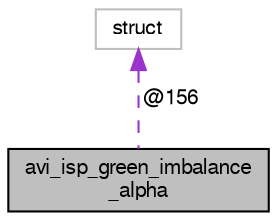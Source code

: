 digraph "avi_isp_green_imbalance_alpha"
{
  edge [fontname="FreeSans",fontsize="10",labelfontname="FreeSans",labelfontsize="10"];
  node [fontname="FreeSans",fontsize="10",shape=record];
  Node1 [label="avi_isp_green_imbalance\l_alpha",height=0.2,width=0.4,color="black", fillcolor="grey75", style="filled", fontcolor="black"];
  Node2 -> Node1 [dir="back",color="darkorchid3",fontsize="10",style="dashed",label=" @156" ,fontname="FreeSans"];
  Node2 [label="struct",height=0.2,width=0.4,color="grey75", fillcolor="white", style="filled"];
}
